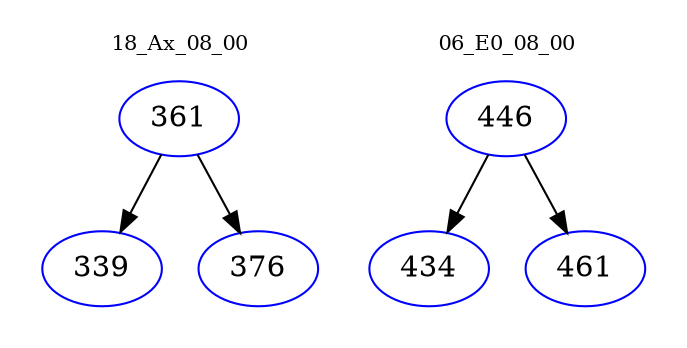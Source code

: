 digraph{
subgraph cluster_0 {
color = white
label = "18_Ax_08_00";
fontsize=10;
T0_361 [label="361", color="blue"]
T0_361 -> T0_339 [color="black"]
T0_339 [label="339", color="blue"]
T0_361 -> T0_376 [color="black"]
T0_376 [label="376", color="blue"]
}
subgraph cluster_1 {
color = white
label = "06_E0_08_00";
fontsize=10;
T1_446 [label="446", color="blue"]
T1_446 -> T1_434 [color="black"]
T1_434 [label="434", color="blue"]
T1_446 -> T1_461 [color="black"]
T1_461 [label="461", color="blue"]
}
}
